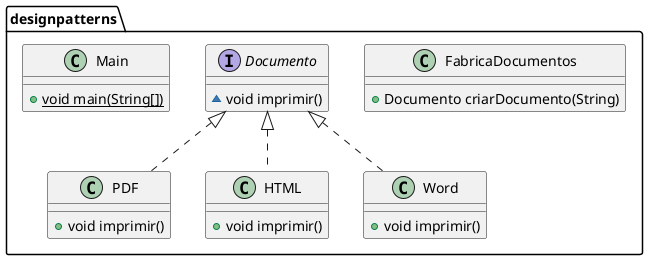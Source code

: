 @startuml
class designpatterns.PDF {
+ void imprimir()
}

class designpatterns.FabricaDocumentos {
+ Documento criarDocumento(String)
}

interface designpatterns.Documento {
~ void imprimir()
}

class designpatterns.Main {
+ {static} void main(String[])
}

class designpatterns.HTML {
+ void imprimir()
}

class designpatterns.Word {
+ void imprimir()
}



designpatterns.Documento <|.. designpatterns.PDF
designpatterns.Documento <|.. designpatterns.HTML
designpatterns.Documento <|.. designpatterns.Word
@enduml